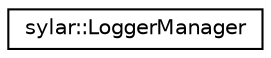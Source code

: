 digraph "类继承关系图"
{
 // LATEX_PDF_SIZE
  edge [fontname="Helvetica",fontsize="10",labelfontname="Helvetica",labelfontsize="10"];
  node [fontname="Helvetica",fontsize="10",shape=record];
  rankdir="LR";
  Node0 [label="sylar::LoggerManager",height=0.2,width=0.4,color="black", fillcolor="white", style="filled",URL="$classsylar_1_1LoggerManager.html",tooltip="日志器管理类"];
}
